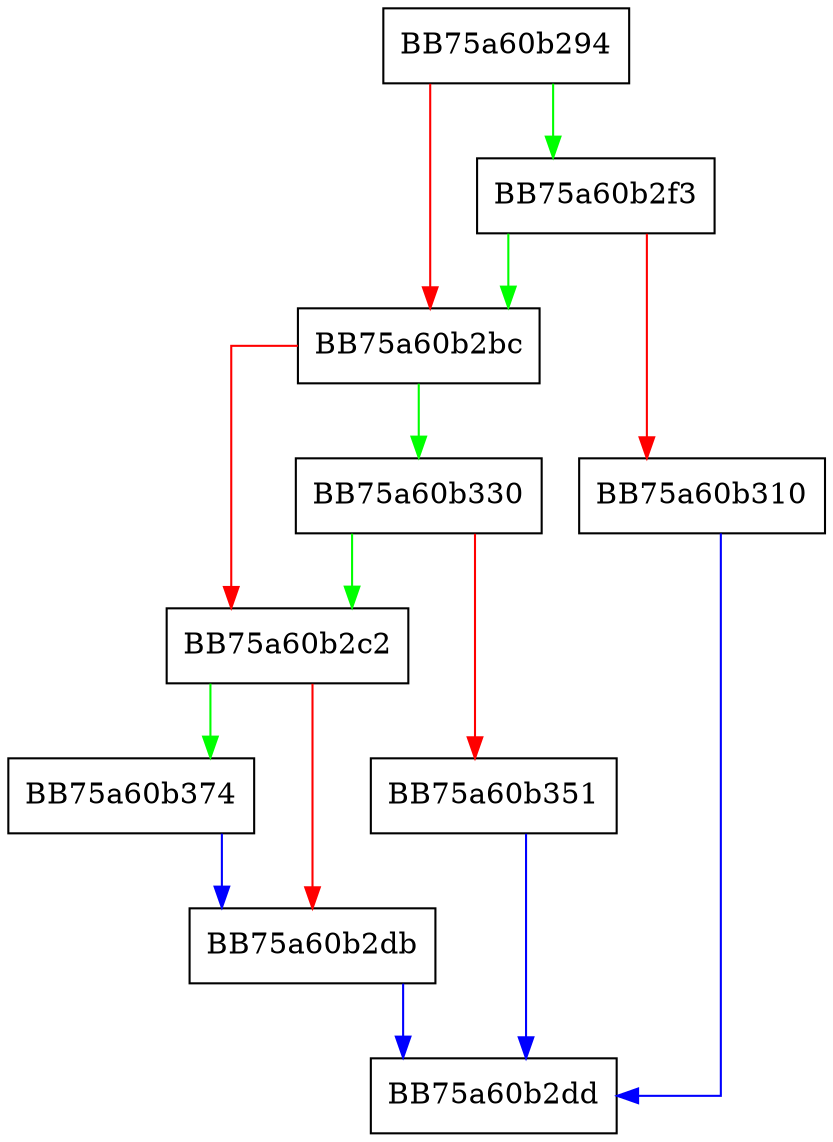 digraph GetResult {
  node [shape="box"];
  graph [splines=ortho];
  BB75a60b294 -> BB75a60b2f3 [color="green"];
  BB75a60b294 -> BB75a60b2bc [color="red"];
  BB75a60b2bc -> BB75a60b330 [color="green"];
  BB75a60b2bc -> BB75a60b2c2 [color="red"];
  BB75a60b2c2 -> BB75a60b374 [color="green"];
  BB75a60b2c2 -> BB75a60b2db [color="red"];
  BB75a60b2db -> BB75a60b2dd [color="blue"];
  BB75a60b2f3 -> BB75a60b2bc [color="green"];
  BB75a60b2f3 -> BB75a60b310 [color="red"];
  BB75a60b310 -> BB75a60b2dd [color="blue"];
  BB75a60b330 -> BB75a60b2c2 [color="green"];
  BB75a60b330 -> BB75a60b351 [color="red"];
  BB75a60b351 -> BB75a60b2dd [color="blue"];
  BB75a60b374 -> BB75a60b2db [color="blue"];
}
